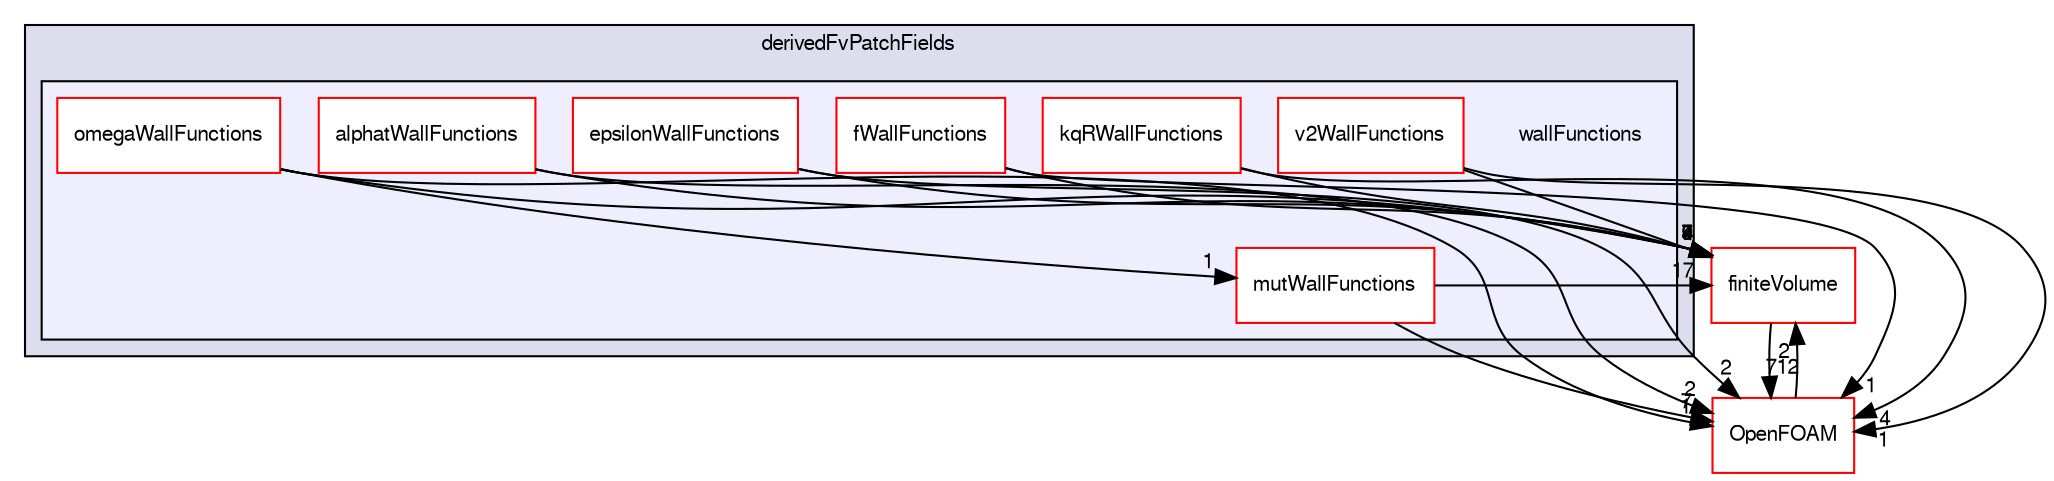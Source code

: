 digraph "src/turbulenceModels/compressible/RAS/derivedFvPatchFields/wallFunctions" {
  bgcolor=transparent;
  compound=true
  node [ fontsize="10", fontname="FreeSans"];
  edge [ labelfontsize="10", labelfontname="FreeSans"];
  subgraph clusterdir_e45215fb3e2e786ae129cce02e54ac8f {
    graph [ bgcolor="#ddddee", pencolor="black", label="derivedFvPatchFields" fontname="FreeSans", fontsize="10", URL="dir_e45215fb3e2e786ae129cce02e54ac8f.html"]
  subgraph clusterdir_57bffec370706ce9fca446a37660003b {
    graph [ bgcolor="#eeeeff", pencolor="black", label="" URL="dir_57bffec370706ce9fca446a37660003b.html"];
    dir_57bffec370706ce9fca446a37660003b [shape=plaintext label="wallFunctions"];
    dir_3bdc00d0209d20654b38143471c694ed [shape=box label="alphatWallFunctions" color="red" fillcolor="white" style="filled" URL="dir_3bdc00d0209d20654b38143471c694ed.html"];
    dir_fd55d02e7c6adefdcd37362a50ba39a7 [shape=box label="epsilonWallFunctions" color="red" fillcolor="white" style="filled" URL="dir_fd55d02e7c6adefdcd37362a50ba39a7.html"];
    dir_572c2bc5a26c5c9365e64baebe5d1c75 [shape=box label="fWallFunctions" color="red" fillcolor="white" style="filled" URL="dir_572c2bc5a26c5c9365e64baebe5d1c75.html"];
    dir_6e985295fd33e70320d669e89fe6f23b [shape=box label="kqRWallFunctions" color="red" fillcolor="white" style="filled" URL="dir_6e985295fd33e70320d669e89fe6f23b.html"];
    dir_47b741f315fec8ed73158a9863eaebb9 [shape=box label="mutWallFunctions" color="red" fillcolor="white" style="filled" URL="dir_47b741f315fec8ed73158a9863eaebb9.html"];
    dir_a49dd7a4e58a99ee03a2468f11a0687e [shape=box label="omegaWallFunctions" color="red" fillcolor="white" style="filled" URL="dir_a49dd7a4e58a99ee03a2468f11a0687e.html"];
    dir_d031bf1cc51219a769d929d06acf6fcb [shape=box label="v2WallFunctions" color="red" fillcolor="white" style="filled" URL="dir_d031bf1cc51219a769d929d06acf6fcb.html"];
  }
  }
  dir_9bd15774b555cf7259a6fa18f99fe99b [shape=box label="finiteVolume" color="red" URL="dir_9bd15774b555cf7259a6fa18f99fe99b.html"];
  dir_c5473ff19b20e6ec4dfe5c310b3778a8 [shape=box label="OpenFOAM" color="red" URL="dir_c5473ff19b20e6ec4dfe5c310b3778a8.html"];
  dir_9bd15774b555cf7259a6fa18f99fe99b->dir_c5473ff19b20e6ec4dfe5c310b3778a8 [headlabel="712", labeldistance=1.5 headhref="dir_000749_001732.html"];
  dir_d031bf1cc51219a769d929d06acf6fcb->dir_9bd15774b555cf7259a6fa18f99fe99b [headlabel="4", labeldistance=1.5 headhref="dir_002920_000749.html"];
  dir_d031bf1cc51219a769d929d06acf6fcb->dir_c5473ff19b20e6ec4dfe5c310b3778a8 [headlabel="1", labeldistance=1.5 headhref="dir_002920_001732.html"];
  dir_572c2bc5a26c5c9365e64baebe5d1c75->dir_9bd15774b555cf7259a6fa18f99fe99b [headlabel="4", labeldistance=1.5 headhref="dir_002891_000749.html"];
  dir_572c2bc5a26c5c9365e64baebe5d1c75->dir_c5473ff19b20e6ec4dfe5c310b3778a8 [headlabel="1", labeldistance=1.5 headhref="dir_002891_001732.html"];
  dir_47b741f315fec8ed73158a9863eaebb9->dir_9bd15774b555cf7259a6fa18f99fe99b [headlabel="17", labeldistance=1.5 headhref="dir_002906_000749.html"];
  dir_47b741f315fec8ed73158a9863eaebb9->dir_c5473ff19b20e6ec4dfe5c310b3778a8 [headlabel="7", labeldistance=1.5 headhref="dir_002906_001732.html"];
  dir_3bdc00d0209d20654b38143471c694ed->dir_9bd15774b555cf7259a6fa18f99fe99b [headlabel="7", labeldistance=1.5 headhref="dir_002875_000749.html"];
  dir_3bdc00d0209d20654b38143471c694ed->dir_c5473ff19b20e6ec4dfe5c310b3778a8 [headlabel="2", labeldistance=1.5 headhref="dir_002875_001732.html"];
  dir_c5473ff19b20e6ec4dfe5c310b3778a8->dir_9bd15774b555cf7259a6fa18f99fe99b [headlabel="2", labeldistance=1.5 headhref="dir_001732_000749.html"];
  dir_fd55d02e7c6adefdcd37362a50ba39a7->dir_9bd15774b555cf7259a6fa18f99fe99b [headlabel="7", labeldistance=1.5 headhref="dir_002881_000749.html"];
  dir_fd55d02e7c6adefdcd37362a50ba39a7->dir_c5473ff19b20e6ec4dfe5c310b3778a8 [headlabel="2", labeldistance=1.5 headhref="dir_002881_001732.html"];
  dir_a49dd7a4e58a99ee03a2468f11a0687e->dir_9bd15774b555cf7259a6fa18f99fe99b [headlabel="5", labeldistance=1.5 headhref="dir_002914_000749.html"];
  dir_a49dd7a4e58a99ee03a2468f11a0687e->dir_47b741f315fec8ed73158a9863eaebb9 [headlabel="1", labeldistance=1.5 headhref="dir_002914_002906.html"];
  dir_a49dd7a4e58a99ee03a2468f11a0687e->dir_c5473ff19b20e6ec4dfe5c310b3778a8 [headlabel="1", labeldistance=1.5 headhref="dir_002914_001732.html"];
  dir_6e985295fd33e70320d669e89fe6f23b->dir_9bd15774b555cf7259a6fa18f99fe99b [headlabel="9", labeldistance=1.5 headhref="dir_002897_000749.html"];
  dir_6e985295fd33e70320d669e89fe6f23b->dir_c5473ff19b20e6ec4dfe5c310b3778a8 [headlabel="4", labeldistance=1.5 headhref="dir_002897_001732.html"];
}
